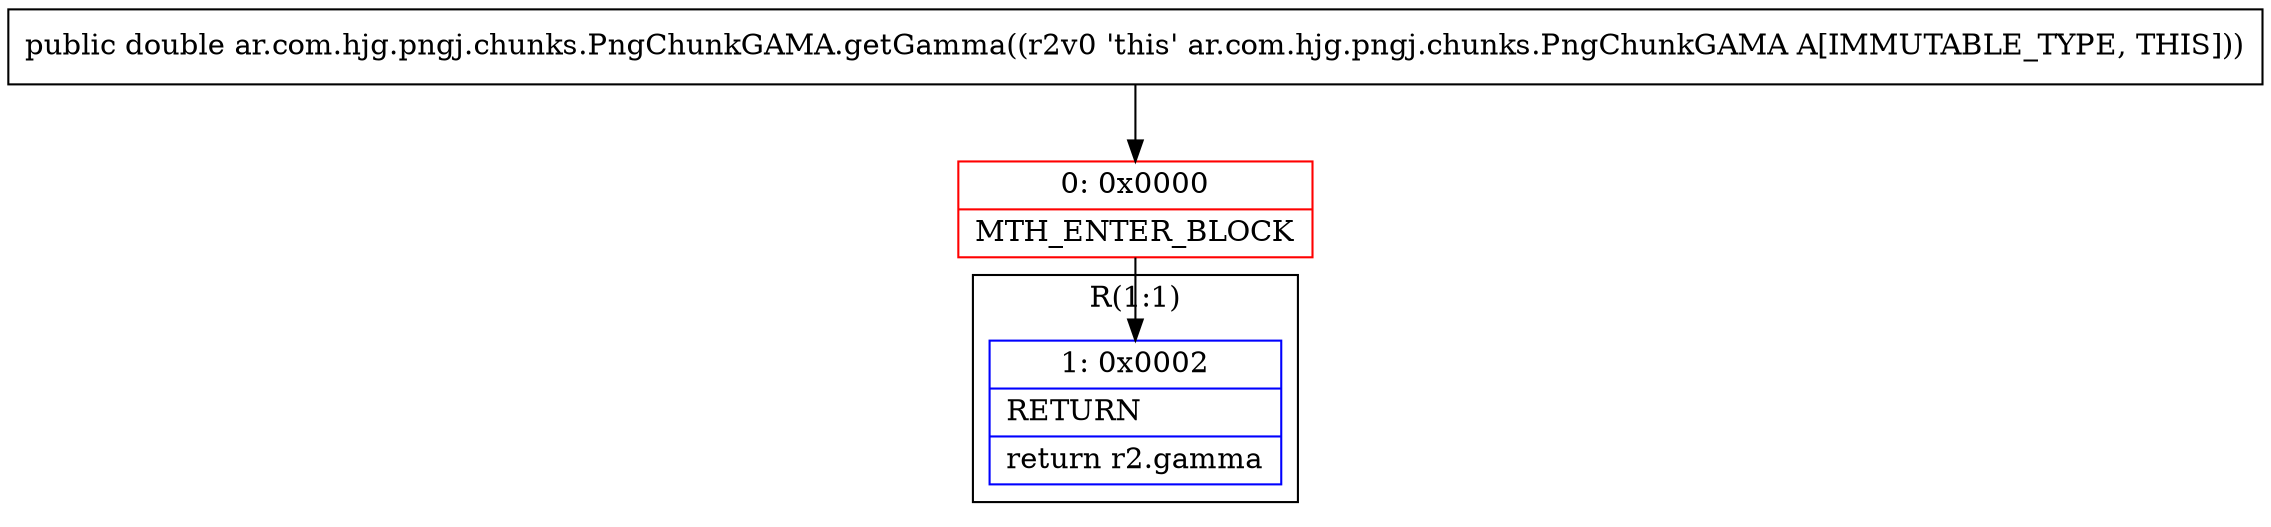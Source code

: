 digraph "CFG forar.com.hjg.pngj.chunks.PngChunkGAMA.getGamma()D" {
subgraph cluster_Region_131521406 {
label = "R(1:1)";
node [shape=record,color=blue];
Node_1 [shape=record,label="{1\:\ 0x0002|RETURN\l|return r2.gamma\l}"];
}
Node_0 [shape=record,color=red,label="{0\:\ 0x0000|MTH_ENTER_BLOCK\l}"];
MethodNode[shape=record,label="{public double ar.com.hjg.pngj.chunks.PngChunkGAMA.getGamma((r2v0 'this' ar.com.hjg.pngj.chunks.PngChunkGAMA A[IMMUTABLE_TYPE, THIS])) }"];
MethodNode -> Node_0;
Node_0 -> Node_1;
}

